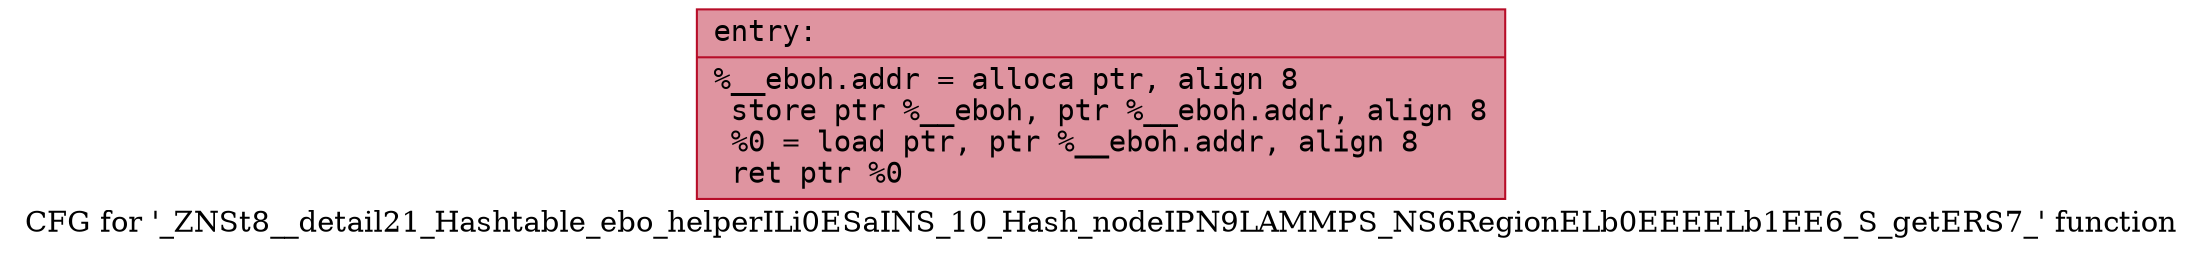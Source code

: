 digraph "CFG for '_ZNSt8__detail21_Hashtable_ebo_helperILi0ESaINS_10_Hash_nodeIPN9LAMMPS_NS6RegionELb0EEEELb1EE6_S_getERS7_' function" {
	label="CFG for '_ZNSt8__detail21_Hashtable_ebo_helperILi0ESaINS_10_Hash_nodeIPN9LAMMPS_NS6RegionELb0EEEELb1EE6_S_getERS7_' function";

	Node0x561837ea9a70 [shape=record,color="#b70d28ff", style=filled, fillcolor="#b70d2870" fontname="Courier",label="{entry:\l|  %__eboh.addr = alloca ptr, align 8\l  store ptr %__eboh, ptr %__eboh.addr, align 8\l  %0 = load ptr, ptr %__eboh.addr, align 8\l  ret ptr %0\l}"];
}
